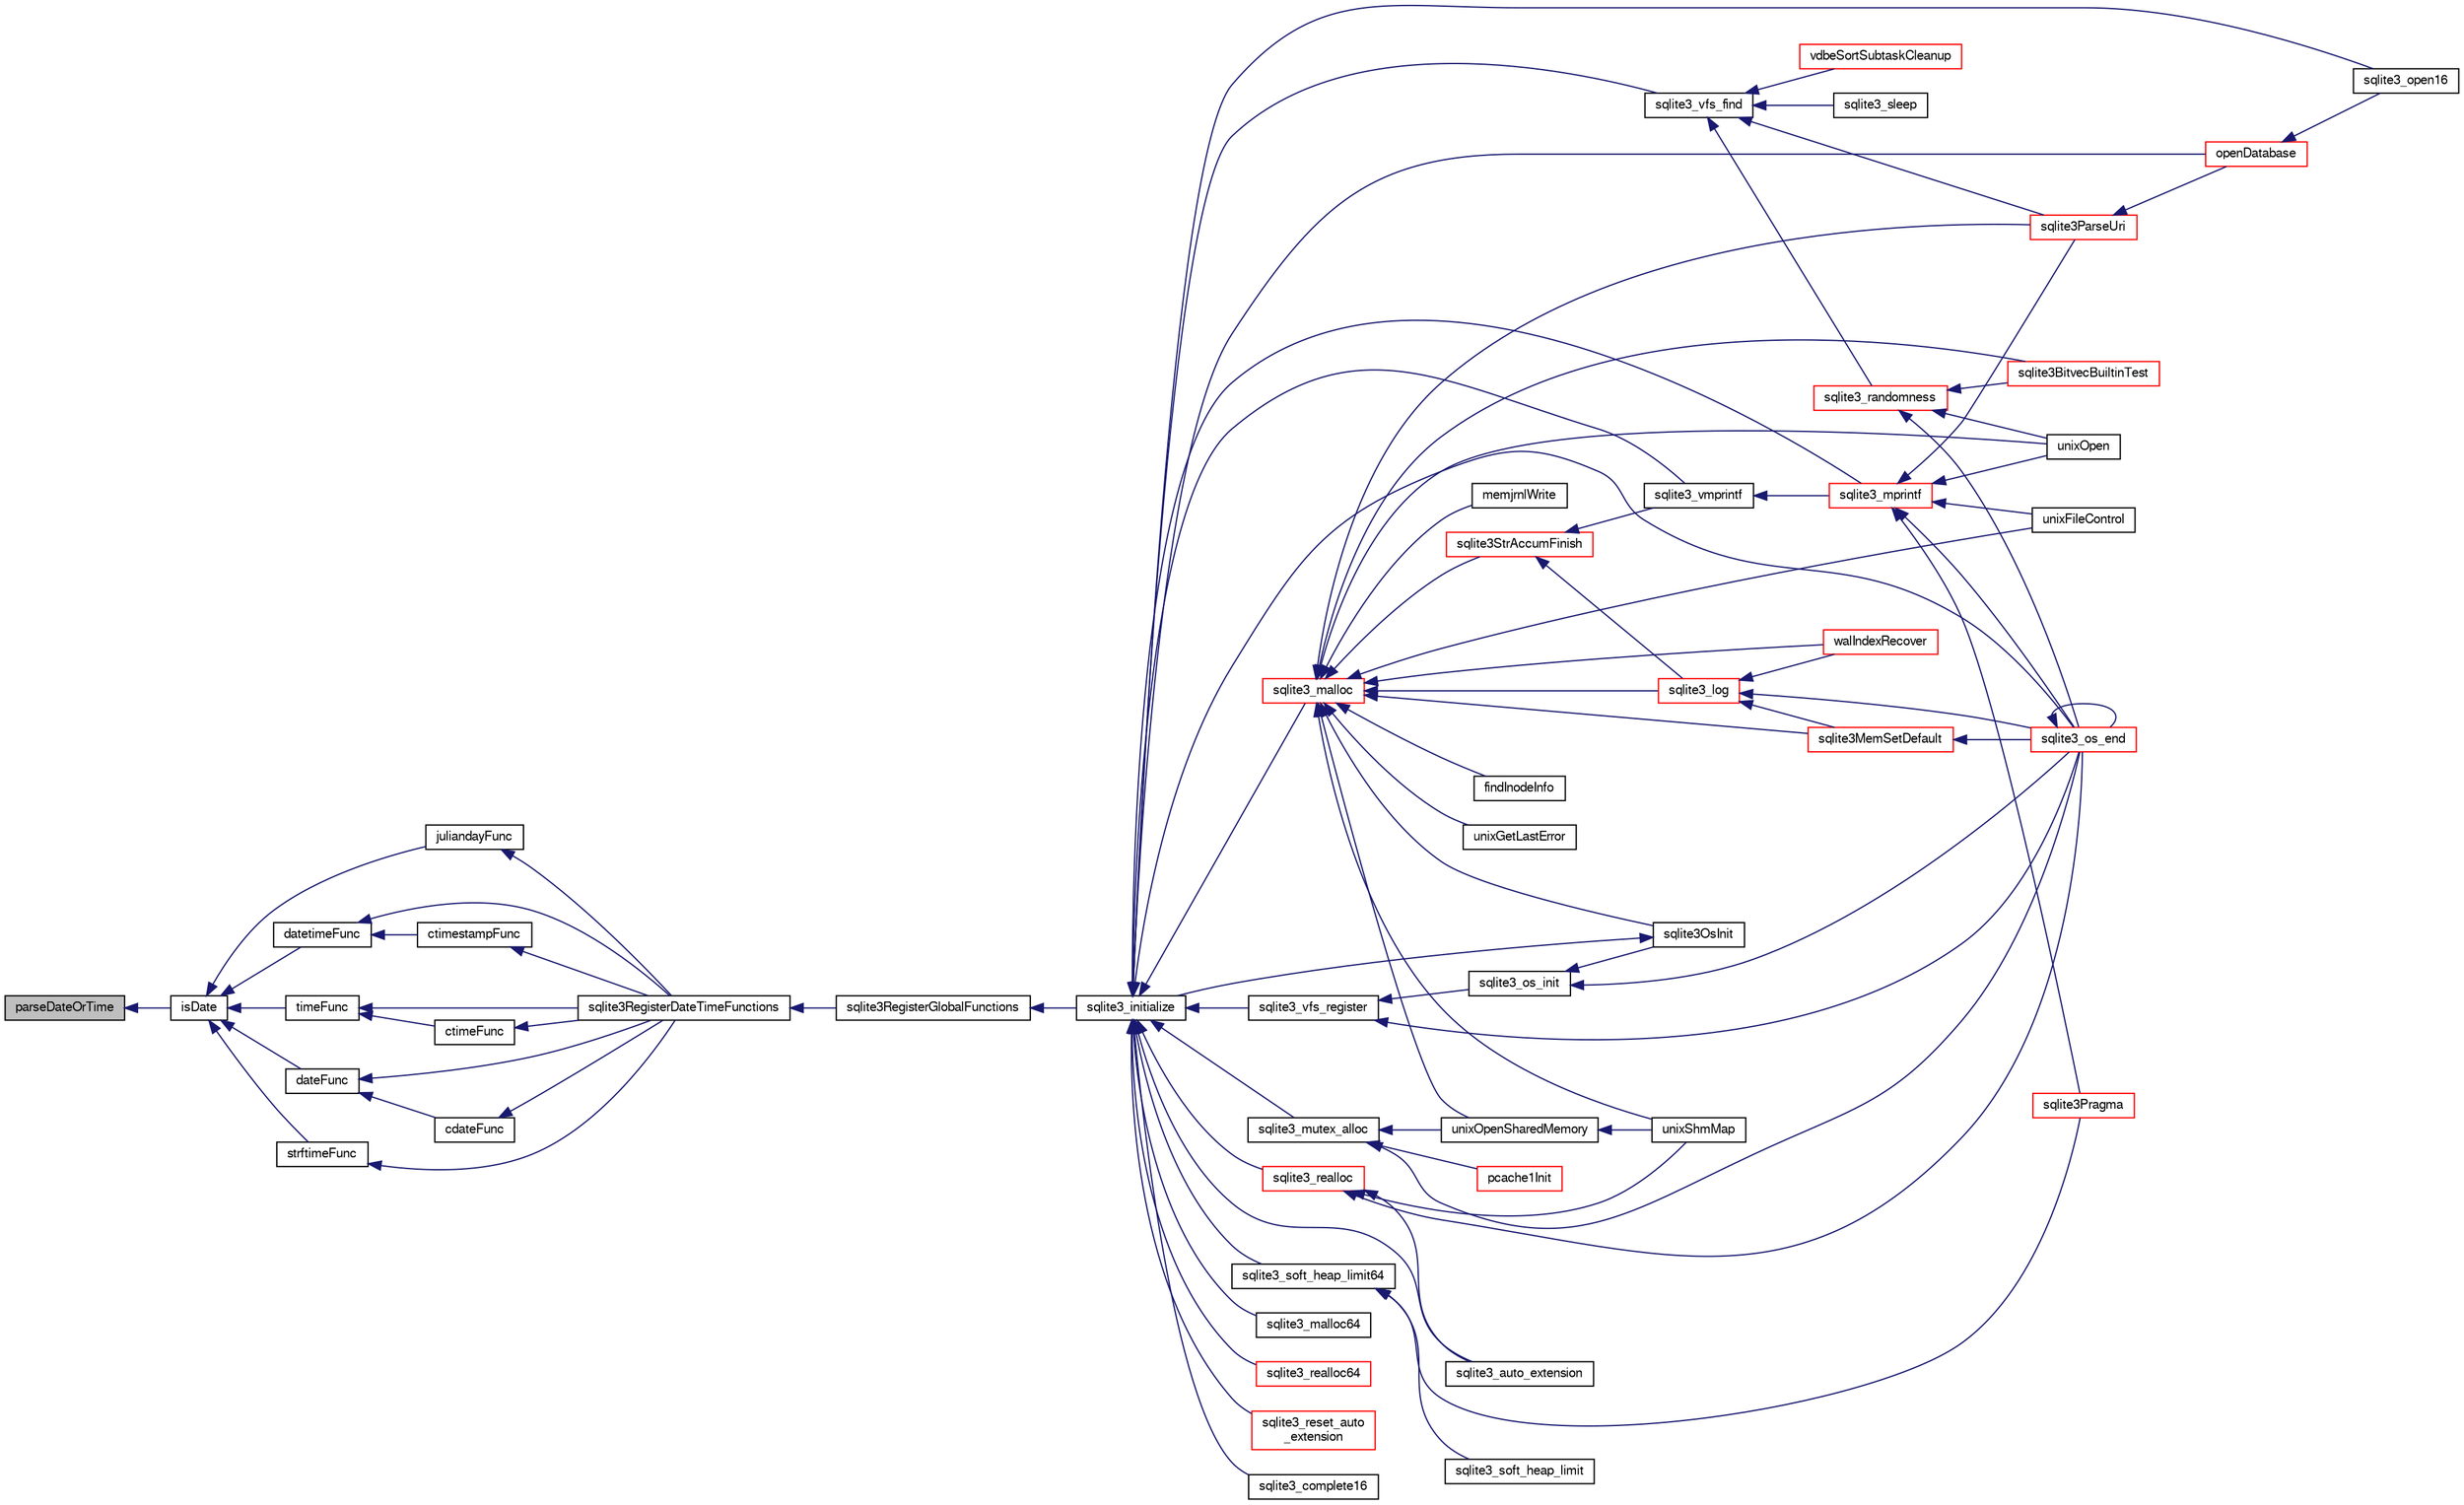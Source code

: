 digraph "parseDateOrTime"
{
  edge [fontname="FreeSans",fontsize="10",labelfontname="FreeSans",labelfontsize="10"];
  node [fontname="FreeSans",fontsize="10",shape=record];
  rankdir="LR";
  Node211566 [label="parseDateOrTime",height=0.2,width=0.4,color="black", fillcolor="grey75", style="filled", fontcolor="black"];
  Node211566 -> Node211567 [dir="back",color="midnightblue",fontsize="10",style="solid",fontname="FreeSans"];
  Node211567 [label="isDate",height=0.2,width=0.4,color="black", fillcolor="white", style="filled",URL="$sqlite3_8c.html#a88586fabfb5a2ee248ccf6f5dfb90904"];
  Node211567 -> Node211568 [dir="back",color="midnightblue",fontsize="10",style="solid",fontname="FreeSans"];
  Node211568 [label="juliandayFunc",height=0.2,width=0.4,color="black", fillcolor="white", style="filled",URL="$sqlite3_8c.html#ac3eed2d3f72c21bee1e65f9d0f33a263"];
  Node211568 -> Node211569 [dir="back",color="midnightblue",fontsize="10",style="solid",fontname="FreeSans"];
  Node211569 [label="sqlite3RegisterDateTimeFunctions",height=0.2,width=0.4,color="black", fillcolor="white", style="filled",URL="$sqlite3_8c.html#a44405fdf6c4462912007f6602ecc0bb4"];
  Node211569 -> Node211570 [dir="back",color="midnightblue",fontsize="10",style="solid",fontname="FreeSans"];
  Node211570 [label="sqlite3RegisterGlobalFunctions",height=0.2,width=0.4,color="black", fillcolor="white", style="filled",URL="$sqlite3_8c.html#a9f75bd111010f29e1b8d74344473c4ec"];
  Node211570 -> Node211571 [dir="back",color="midnightblue",fontsize="10",style="solid",fontname="FreeSans"];
  Node211571 [label="sqlite3_initialize",height=0.2,width=0.4,color="black", fillcolor="white", style="filled",URL="$sqlite3_8h.html#ab0c0ee2d5d4cf8b28e9572296a8861df"];
  Node211571 -> Node211572 [dir="back",color="midnightblue",fontsize="10",style="solid",fontname="FreeSans"];
  Node211572 [label="sqlite3_vfs_find",height=0.2,width=0.4,color="black", fillcolor="white", style="filled",URL="$sqlite3_8h.html#ac201a26de3dfa1d6deb8069eb8d95627"];
  Node211572 -> Node211573 [dir="back",color="midnightblue",fontsize="10",style="solid",fontname="FreeSans"];
  Node211573 [label="sqlite3_randomness",height=0.2,width=0.4,color="red", fillcolor="white", style="filled",URL="$sqlite3_8h.html#aa452ad88657d4606e137b09c4e9315c7"];
  Node211573 -> Node211577 [dir="back",color="midnightblue",fontsize="10",style="solid",fontname="FreeSans"];
  Node211577 [label="unixOpen",height=0.2,width=0.4,color="black", fillcolor="white", style="filled",URL="$sqlite3_8c.html#a8ed5efc47b6e14f7805cd1bb9b215775"];
  Node211573 -> Node211578 [dir="back",color="midnightblue",fontsize="10",style="solid",fontname="FreeSans"];
  Node211578 [label="sqlite3_os_end",height=0.2,width=0.4,color="red", fillcolor="white", style="filled",URL="$sqlite3_8h.html#a2288c95881ecca13d994e42b6a958906"];
  Node211578 -> Node211578 [dir="back",color="midnightblue",fontsize="10",style="solid",fontname="FreeSans"];
  Node211573 -> Node211580 [dir="back",color="midnightblue",fontsize="10",style="solid",fontname="FreeSans"];
  Node211580 [label="sqlite3BitvecBuiltinTest",height=0.2,width=0.4,color="red", fillcolor="white", style="filled",URL="$sqlite3_8c.html#a9b4e3e921ce1ede6f10a9106c034ff9b"];
  Node211572 -> Node211976 [dir="back",color="midnightblue",fontsize="10",style="solid",fontname="FreeSans"];
  Node211976 [label="vdbeSortSubtaskCleanup",height=0.2,width=0.4,color="red", fillcolor="white", style="filled",URL="$sqlite3_8c.html#abc8ce4c3ef58cc10f5b27642aab32b30"];
  Node211572 -> Node211979 [dir="back",color="midnightblue",fontsize="10",style="solid",fontname="FreeSans"];
  Node211979 [label="sqlite3ParseUri",height=0.2,width=0.4,color="red", fillcolor="white", style="filled",URL="$sqlite3_8c.html#aaa912f29a67460d8b2186c97056e8767"];
  Node211979 -> Node211822 [dir="back",color="midnightblue",fontsize="10",style="solid",fontname="FreeSans"];
  Node211822 [label="openDatabase",height=0.2,width=0.4,color="red", fillcolor="white", style="filled",URL="$sqlite3_8c.html#a6a9c3bc3a64234e863413f41db473758"];
  Node211822 -> Node211825 [dir="back",color="midnightblue",fontsize="10",style="solid",fontname="FreeSans"];
  Node211825 [label="sqlite3_open16",height=0.2,width=0.4,color="black", fillcolor="white", style="filled",URL="$sqlite3_8h.html#adbc401bb96713f32e553db32f6f3ca33"];
  Node211572 -> Node211980 [dir="back",color="midnightblue",fontsize="10",style="solid",fontname="FreeSans"];
  Node211980 [label="sqlite3_sleep",height=0.2,width=0.4,color="black", fillcolor="white", style="filled",URL="$sqlite3_8h.html#ad0c133ddbbecb6433f3c6ebef8966efa"];
  Node211571 -> Node211981 [dir="back",color="midnightblue",fontsize="10",style="solid",fontname="FreeSans"];
  Node211981 [label="sqlite3_vfs_register",height=0.2,width=0.4,color="black", fillcolor="white", style="filled",URL="$sqlite3_8h.html#a7184b289ccd4c4c7200589137d88c4ae"];
  Node211981 -> Node211982 [dir="back",color="midnightblue",fontsize="10",style="solid",fontname="FreeSans"];
  Node211982 [label="sqlite3_os_init",height=0.2,width=0.4,color="black", fillcolor="white", style="filled",URL="$sqlite3_8h.html#acebc2290d00a32d3afe2361f2979038b"];
  Node211982 -> Node211983 [dir="back",color="midnightblue",fontsize="10",style="solid",fontname="FreeSans"];
  Node211983 [label="sqlite3OsInit",height=0.2,width=0.4,color="black", fillcolor="white", style="filled",URL="$sqlite3_8c.html#afeaa886fe1ca086a30fd278b1d069762"];
  Node211983 -> Node211571 [dir="back",color="midnightblue",fontsize="10",style="solid",fontname="FreeSans"];
  Node211982 -> Node211578 [dir="back",color="midnightblue",fontsize="10",style="solid",fontname="FreeSans"];
  Node211981 -> Node211578 [dir="back",color="midnightblue",fontsize="10",style="solid",fontname="FreeSans"];
  Node211571 -> Node211984 [dir="back",color="midnightblue",fontsize="10",style="solid",fontname="FreeSans"];
  Node211984 [label="sqlite3_mutex_alloc",height=0.2,width=0.4,color="black", fillcolor="white", style="filled",URL="$sqlite3_8h.html#aa3f89418cd18e99596435c958b29b650"];
  Node211984 -> Node211985 [dir="back",color="midnightblue",fontsize="10",style="solid",fontname="FreeSans"];
  Node211985 [label="unixOpenSharedMemory",height=0.2,width=0.4,color="black", fillcolor="white", style="filled",URL="$sqlite3_8c.html#a30775afa2e08ca6ddc7853326afed7c7"];
  Node211985 -> Node211986 [dir="back",color="midnightblue",fontsize="10",style="solid",fontname="FreeSans"];
  Node211986 [label="unixShmMap",height=0.2,width=0.4,color="black", fillcolor="white", style="filled",URL="$sqlite3_8c.html#aeaa77f0ab08a4f4ee5f86e8c9727e974"];
  Node211984 -> Node211578 [dir="back",color="midnightblue",fontsize="10",style="solid",fontname="FreeSans"];
  Node211984 -> Node211987 [dir="back",color="midnightblue",fontsize="10",style="solid",fontname="FreeSans"];
  Node211987 [label="pcache1Init",height=0.2,width=0.4,color="red", fillcolor="white", style="filled",URL="$sqlite3_8c.html#a05e9c1daf3dd812db1d769b69b20e069"];
  Node211571 -> Node212057 [dir="back",color="midnightblue",fontsize="10",style="solid",fontname="FreeSans"];
  Node212057 [label="sqlite3_soft_heap_limit64",height=0.2,width=0.4,color="black", fillcolor="white", style="filled",URL="$sqlite3_8h.html#ab37b3a4d1652e3acb2c43d1252e6b852"];
  Node212057 -> Node212058 [dir="back",color="midnightblue",fontsize="10",style="solid",fontname="FreeSans"];
  Node212058 [label="sqlite3_soft_heap_limit",height=0.2,width=0.4,color="black", fillcolor="white", style="filled",URL="$sqlite3_8h.html#a18c3472581de3072201723e798524fdc"];
  Node212057 -> Node211665 [dir="back",color="midnightblue",fontsize="10",style="solid",fontname="FreeSans"];
  Node211665 [label="sqlite3Pragma",height=0.2,width=0.4,color="red", fillcolor="white", style="filled",URL="$sqlite3_8c.html#a111391370f58f8e6a6eca51fd34d62ed"];
  Node211571 -> Node212059 [dir="back",color="midnightblue",fontsize="10",style="solid",fontname="FreeSans"];
  Node212059 [label="sqlite3_malloc",height=0.2,width=0.4,color="red", fillcolor="white", style="filled",URL="$sqlite3_8h.html#a510e31845345737f17d86ce0b2328356"];
  Node212059 -> Node211983 [dir="back",color="midnightblue",fontsize="10",style="solid",fontname="FreeSans"];
  Node212059 -> Node212055 [dir="back",color="midnightblue",fontsize="10",style="solid",fontname="FreeSans"];
  Node212055 [label="sqlite3MemSetDefault",height=0.2,width=0.4,color="red", fillcolor="white", style="filled",URL="$sqlite3_8c.html#a162fbfd727e92c5f8f72625b5ff62549"];
  Node212055 -> Node211578 [dir="back",color="midnightblue",fontsize="10",style="solid",fontname="FreeSans"];
  Node212059 -> Node212060 [dir="back",color="midnightblue",fontsize="10",style="solid",fontname="FreeSans"];
  Node212060 [label="sqlite3StrAccumFinish",height=0.2,width=0.4,color="red", fillcolor="white", style="filled",URL="$sqlite3_8c.html#adb7f26b10ac1b847db6f000ef4c2e2ba"];
  Node212060 -> Node212134 [dir="back",color="midnightblue",fontsize="10",style="solid",fontname="FreeSans"];
  Node212134 [label="sqlite3_vmprintf",height=0.2,width=0.4,color="black", fillcolor="white", style="filled",URL="$sqlite3_8h.html#ac240de67ddf003828f16a6d9dd3fa3ca"];
  Node212134 -> Node212135 [dir="back",color="midnightblue",fontsize="10",style="solid",fontname="FreeSans"];
  Node212135 [label="sqlite3_mprintf",height=0.2,width=0.4,color="red", fillcolor="white", style="filled",URL="$sqlite3_8h.html#a9533933e57f7ccbb48c32041ce3a8862"];
  Node212135 -> Node211576 [dir="back",color="midnightblue",fontsize="10",style="solid",fontname="FreeSans"];
  Node211576 [label="unixFileControl",height=0.2,width=0.4,color="black", fillcolor="white", style="filled",URL="$sqlite3_8c.html#ad71f213fa385cc58f307cefd953c03ae"];
  Node212135 -> Node211577 [dir="back",color="midnightblue",fontsize="10",style="solid",fontname="FreeSans"];
  Node212135 -> Node211578 [dir="back",color="midnightblue",fontsize="10",style="solid",fontname="FreeSans"];
  Node212135 -> Node211665 [dir="back",color="midnightblue",fontsize="10",style="solid",fontname="FreeSans"];
  Node212135 -> Node211979 [dir="back",color="midnightblue",fontsize="10",style="solid",fontname="FreeSans"];
  Node212060 -> Node212242 [dir="back",color="midnightblue",fontsize="10",style="solid",fontname="FreeSans"];
  Node212242 [label="sqlite3_log",height=0.2,width=0.4,color="red", fillcolor="white", style="filled",URL="$sqlite3_8h.html#a298c9699bf9c143662c6b1fec4b2dc3b"];
  Node212242 -> Node212055 [dir="back",color="midnightblue",fontsize="10",style="solid",fontname="FreeSans"];
  Node212242 -> Node211578 [dir="back",color="midnightblue",fontsize="10",style="solid",fontname="FreeSans"];
  Node212242 -> Node212172 [dir="back",color="midnightblue",fontsize="10",style="solid",fontname="FreeSans"];
  Node212172 [label="walIndexRecover",height=0.2,width=0.4,color="red", fillcolor="white", style="filled",URL="$sqlite3_8c.html#ab4ee99f3710323acbeb6c495dd18d205"];
  Node212059 -> Node212242 [dir="back",color="midnightblue",fontsize="10",style="solid",fontname="FreeSans"];
  Node212059 -> Node212321 [dir="back",color="midnightblue",fontsize="10",style="solid",fontname="FreeSans"];
  Node212321 [label="findInodeInfo",height=0.2,width=0.4,color="black", fillcolor="white", style="filled",URL="$sqlite3_8c.html#ac92c39062e69a79c4a62dfd55242c782"];
  Node212059 -> Node211576 [dir="back",color="midnightblue",fontsize="10",style="solid",fontname="FreeSans"];
  Node212059 -> Node211985 [dir="back",color="midnightblue",fontsize="10",style="solid",fontname="FreeSans"];
  Node212059 -> Node211986 [dir="back",color="midnightblue",fontsize="10",style="solid",fontname="FreeSans"];
  Node212059 -> Node211577 [dir="back",color="midnightblue",fontsize="10",style="solid",fontname="FreeSans"];
  Node212059 -> Node212155 [dir="back",color="midnightblue",fontsize="10",style="solid",fontname="FreeSans"];
  Node212155 [label="unixGetLastError",height=0.2,width=0.4,color="black", fillcolor="white", style="filled",URL="$sqlite3_8c.html#aed1e42f49d74b419c3c85b559dd61240"];
  Node212059 -> Node211580 [dir="back",color="midnightblue",fontsize="10",style="solid",fontname="FreeSans"];
  Node212059 -> Node212172 [dir="back",color="midnightblue",fontsize="10",style="solid",fontname="FreeSans"];
  Node212059 -> Node212322 [dir="back",color="midnightblue",fontsize="10",style="solid",fontname="FreeSans"];
  Node212322 [label="memjrnlWrite",height=0.2,width=0.4,color="black", fillcolor="white", style="filled",URL="$sqlite3_8c.html#af8bd7d5d7eafce5542f8de300a120c47"];
  Node212059 -> Node211979 [dir="back",color="midnightblue",fontsize="10",style="solid",fontname="FreeSans"];
  Node211571 -> Node212324 [dir="back",color="midnightblue",fontsize="10",style="solid",fontname="FreeSans"];
  Node212324 [label="sqlite3_malloc64",height=0.2,width=0.4,color="black", fillcolor="white", style="filled",URL="$sqlite3_8h.html#a12b7ee85e539ea28c130c5c75b96a82a"];
  Node211571 -> Node212325 [dir="back",color="midnightblue",fontsize="10",style="solid",fontname="FreeSans"];
  Node212325 [label="sqlite3_realloc",height=0.2,width=0.4,color="red", fillcolor="white", style="filled",URL="$sqlite3_8h.html#a627f0eeface58024ef47403d8cc76b35"];
  Node212325 -> Node211986 [dir="back",color="midnightblue",fontsize="10",style="solid",fontname="FreeSans"];
  Node212325 -> Node211578 [dir="back",color="midnightblue",fontsize="10",style="solid",fontname="FreeSans"];
  Node212325 -> Node212341 [dir="back",color="midnightblue",fontsize="10",style="solid",fontname="FreeSans"];
  Node212341 [label="sqlite3_auto_extension",height=0.2,width=0.4,color="black", fillcolor="white", style="filled",URL="$sqlite3_8h.html#a85a95b45e94f6bcd52aa39b6acdb36d7"];
  Node211571 -> Node212343 [dir="back",color="midnightblue",fontsize="10",style="solid",fontname="FreeSans"];
  Node212343 [label="sqlite3_realloc64",height=0.2,width=0.4,color="red", fillcolor="white", style="filled",URL="$sqlite3_8h.html#afe88c85e9f864a3fd92941cad197245d"];
  Node211571 -> Node212134 [dir="back",color="midnightblue",fontsize="10",style="solid",fontname="FreeSans"];
  Node211571 -> Node212135 [dir="back",color="midnightblue",fontsize="10",style="solid",fontname="FreeSans"];
  Node211571 -> Node211578 [dir="back",color="midnightblue",fontsize="10",style="solid",fontname="FreeSans"];
  Node211571 -> Node212341 [dir="back",color="midnightblue",fontsize="10",style="solid",fontname="FreeSans"];
  Node211571 -> Node212443 [dir="back",color="midnightblue",fontsize="10",style="solid",fontname="FreeSans"];
  Node212443 [label="sqlite3_reset_auto\l_extension",height=0.2,width=0.4,color="red", fillcolor="white", style="filled",URL="$sqlite3_8h.html#ac33f4064ae6690cada7bdc89e8153ffc"];
  Node211571 -> Node212308 [dir="back",color="midnightblue",fontsize="10",style="solid",fontname="FreeSans"];
  Node212308 [label="sqlite3_complete16",height=0.2,width=0.4,color="black", fillcolor="white", style="filled",URL="$sqlite3_8h.html#a3260341c2ef82787acca48414a1d03a1"];
  Node211571 -> Node211822 [dir="back",color="midnightblue",fontsize="10",style="solid",fontname="FreeSans"];
  Node211571 -> Node211825 [dir="back",color="midnightblue",fontsize="10",style="solid",fontname="FreeSans"];
  Node211567 -> Node212144 [dir="back",color="midnightblue",fontsize="10",style="solid",fontname="FreeSans"];
  Node212144 [label="datetimeFunc",height=0.2,width=0.4,color="black", fillcolor="white", style="filled",URL="$sqlite3_8c.html#a9755493e1c5c377b5ea7078b4029c24a"];
  Node212144 -> Node212145 [dir="back",color="midnightblue",fontsize="10",style="solid",fontname="FreeSans"];
  Node212145 [label="ctimestampFunc",height=0.2,width=0.4,color="black", fillcolor="white", style="filled",URL="$sqlite3_8c.html#af66b08c4ab0dce0ff0c92a61b580f514"];
  Node212145 -> Node211569 [dir="back",color="midnightblue",fontsize="10",style="solid",fontname="FreeSans"];
  Node212144 -> Node211569 [dir="back",color="midnightblue",fontsize="10",style="solid",fontname="FreeSans"];
  Node211567 -> Node212146 [dir="back",color="midnightblue",fontsize="10",style="solid",fontname="FreeSans"];
  Node212146 [label="timeFunc",height=0.2,width=0.4,color="black", fillcolor="white", style="filled",URL="$sqlite3_8c.html#aca881e4cda242c3a8f2256605cbf9e91"];
  Node212146 -> Node212147 [dir="back",color="midnightblue",fontsize="10",style="solid",fontname="FreeSans"];
  Node212147 [label="ctimeFunc",height=0.2,width=0.4,color="black", fillcolor="white", style="filled",URL="$sqlite3_8c.html#ad8e9781533516df5a0705e4b36155290"];
  Node212147 -> Node211569 [dir="back",color="midnightblue",fontsize="10",style="solid",fontname="FreeSans"];
  Node212146 -> Node211569 [dir="back",color="midnightblue",fontsize="10",style="solid",fontname="FreeSans"];
  Node211567 -> Node212148 [dir="back",color="midnightblue",fontsize="10",style="solid",fontname="FreeSans"];
  Node212148 [label="dateFunc",height=0.2,width=0.4,color="black", fillcolor="white", style="filled",URL="$sqlite3_8c.html#a0895a9abec96efb62b3c986a3c14ee32"];
  Node212148 -> Node212149 [dir="back",color="midnightblue",fontsize="10",style="solid",fontname="FreeSans"];
  Node212149 [label="cdateFunc",height=0.2,width=0.4,color="black", fillcolor="white", style="filled",URL="$sqlite3_8c.html#addf6dadca2fea72f90dfa99dbaa3da91"];
  Node212149 -> Node211569 [dir="back",color="midnightblue",fontsize="10",style="solid",fontname="FreeSans"];
  Node212148 -> Node211569 [dir="back",color="midnightblue",fontsize="10",style="solid",fontname="FreeSans"];
  Node211567 -> Node212150 [dir="back",color="midnightblue",fontsize="10",style="solid",fontname="FreeSans"];
  Node212150 [label="strftimeFunc",height=0.2,width=0.4,color="black", fillcolor="white", style="filled",URL="$sqlite3_8c.html#af531defbf93ba3aef96decedeafb344f"];
  Node212150 -> Node211569 [dir="back",color="midnightblue",fontsize="10",style="solid",fontname="FreeSans"];
}
